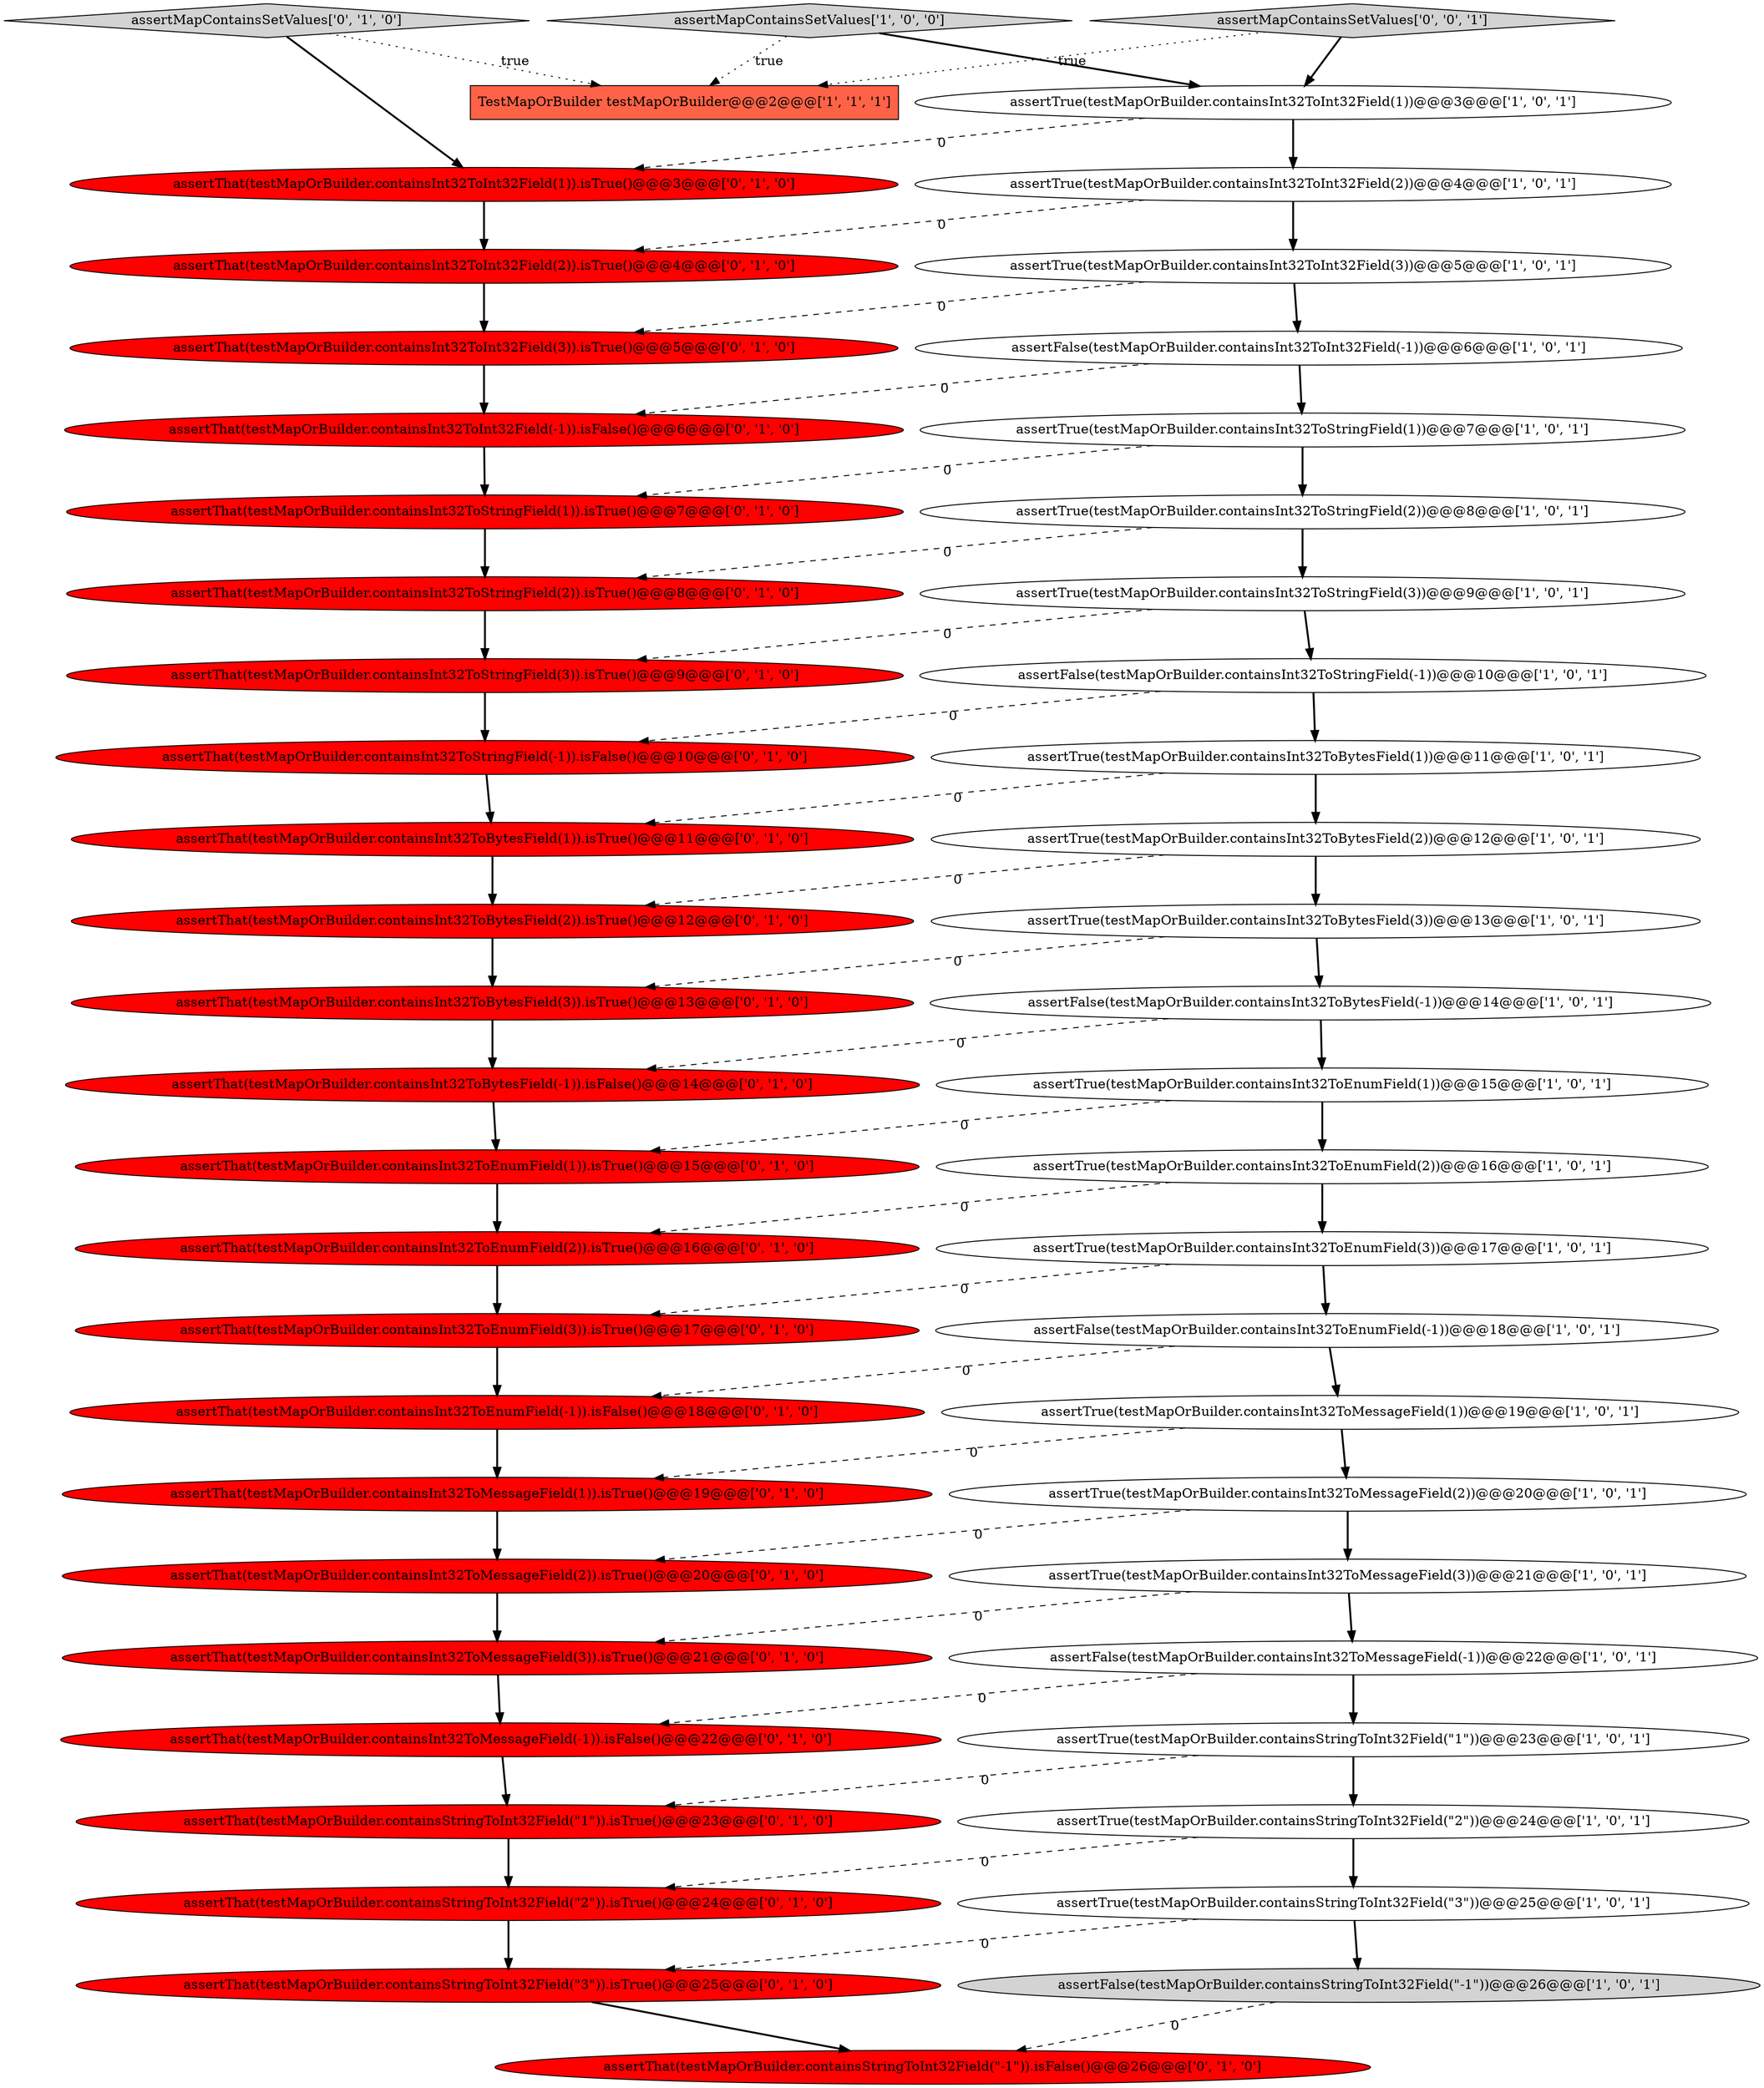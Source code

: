 digraph {
0 [style = filled, label = "assertTrue(testMapOrBuilder.containsInt32ToStringField(2))@@@8@@@['1', '0', '1']", fillcolor = white, shape = ellipse image = "AAA0AAABBB1BBB"];
5 [style = filled, label = "assertFalse(testMapOrBuilder.containsStringToInt32Field(\"-1\"))@@@26@@@['1', '0', '1']", fillcolor = lightgray, shape = ellipse image = "AAA0AAABBB1BBB"];
17 [style = filled, label = "assertTrue(testMapOrBuilder.containsInt32ToInt32Field(1))@@@3@@@['1', '0', '1']", fillcolor = white, shape = ellipse image = "AAA0AAABBB1BBB"];
41 [style = filled, label = "assertThat(testMapOrBuilder.containsInt32ToMessageField(-1)).isFalse()@@@22@@@['0', '1', '0']", fillcolor = red, shape = ellipse image = "AAA1AAABBB2BBB"];
3 [style = filled, label = "assertTrue(testMapOrBuilder.containsStringToInt32Field(\"2\"))@@@24@@@['1', '0', '1']", fillcolor = white, shape = ellipse image = "AAA0AAABBB1BBB"];
7 [style = filled, label = "assertTrue(testMapOrBuilder.containsInt32ToBytesField(1))@@@11@@@['1', '0', '1']", fillcolor = white, shape = ellipse image = "AAA0AAABBB1BBB"];
4 [style = filled, label = "assertTrue(testMapOrBuilder.containsStringToInt32Field(\"3\"))@@@25@@@['1', '0', '1']", fillcolor = white, shape = ellipse image = "AAA0AAABBB1BBB"];
6 [style = filled, label = "assertFalse(testMapOrBuilder.containsInt32ToEnumField(-1))@@@18@@@['1', '0', '1']", fillcolor = white, shape = ellipse image = "AAA0AAABBB1BBB"];
33 [style = filled, label = "assertThat(testMapOrBuilder.containsStringToInt32Field(\"1\")).isTrue()@@@23@@@['0', '1', '0']", fillcolor = red, shape = ellipse image = "AAA1AAABBB2BBB"];
38 [style = filled, label = "assertThat(testMapOrBuilder.containsInt32ToEnumField(-1)).isFalse()@@@18@@@['0', '1', '0']", fillcolor = red, shape = ellipse image = "AAA1AAABBB2BBB"];
44 [style = filled, label = "assertThat(testMapOrBuilder.containsInt32ToEnumField(3)).isTrue()@@@17@@@['0', '1', '0']", fillcolor = red, shape = ellipse image = "AAA1AAABBB2BBB"];
18 [style = filled, label = "assertTrue(testMapOrBuilder.containsInt32ToStringField(1))@@@7@@@['1', '0', '1']", fillcolor = white, shape = ellipse image = "AAA0AAABBB1BBB"];
29 [style = filled, label = "assertThat(testMapOrBuilder.containsInt32ToStringField(-1)).isFalse()@@@10@@@['0', '1', '0']", fillcolor = red, shape = ellipse image = "AAA1AAABBB2BBB"];
43 [style = filled, label = "assertThat(testMapOrBuilder.containsInt32ToBytesField(2)).isTrue()@@@12@@@['0', '1', '0']", fillcolor = red, shape = ellipse image = "AAA1AAABBB2BBB"];
46 [style = filled, label = "assertThat(testMapOrBuilder.containsInt32ToStringField(2)).isTrue()@@@8@@@['0', '1', '0']", fillcolor = red, shape = ellipse image = "AAA1AAABBB2BBB"];
25 [style = filled, label = "assertTrue(testMapOrBuilder.containsInt32ToEnumField(1))@@@15@@@['1', '0', '1']", fillcolor = white, shape = ellipse image = "AAA0AAABBB1BBB"];
31 [style = filled, label = "assertThat(testMapOrBuilder.containsInt32ToMessageField(1)).isTrue()@@@19@@@['0', '1', '0']", fillcolor = red, shape = ellipse image = "AAA1AAABBB2BBB"];
19 [style = filled, label = "assertFalse(testMapOrBuilder.containsInt32ToInt32Field(-1))@@@6@@@['1', '0', '1']", fillcolor = white, shape = ellipse image = "AAA0AAABBB1BBB"];
47 [style = filled, label = "assertThat(testMapOrBuilder.containsInt32ToEnumField(1)).isTrue()@@@15@@@['0', '1', '0']", fillcolor = red, shape = ellipse image = "AAA1AAABBB2BBB"];
51 [style = filled, label = "assertMapContainsSetValues['0', '0', '1']", fillcolor = lightgray, shape = diamond image = "AAA0AAABBB3BBB"];
1 [style = filled, label = "assertTrue(testMapOrBuilder.containsInt32ToInt32Field(3))@@@5@@@['1', '0', '1']", fillcolor = white, shape = ellipse image = "AAA0AAABBB1BBB"];
22 [style = filled, label = "assertTrue(testMapOrBuilder.containsInt32ToMessageField(2))@@@20@@@['1', '0', '1']", fillcolor = white, shape = ellipse image = "AAA0AAABBB1BBB"];
9 [style = filled, label = "assertTrue(testMapOrBuilder.containsInt32ToMessageField(1))@@@19@@@['1', '0', '1']", fillcolor = white, shape = ellipse image = "AAA0AAABBB1BBB"];
21 [style = filled, label = "assertTrue(testMapOrBuilder.containsInt32ToEnumField(3))@@@17@@@['1', '0', '1']", fillcolor = white, shape = ellipse image = "AAA0AAABBB1BBB"];
42 [style = filled, label = "assertThat(testMapOrBuilder.containsInt32ToBytesField(1)).isTrue()@@@11@@@['0', '1', '0']", fillcolor = red, shape = ellipse image = "AAA1AAABBB2BBB"];
28 [style = filled, label = "assertThat(testMapOrBuilder.containsInt32ToBytesField(3)).isTrue()@@@13@@@['0', '1', '0']", fillcolor = red, shape = ellipse image = "AAA1AAABBB2BBB"];
10 [style = filled, label = "assertFalse(testMapOrBuilder.containsInt32ToMessageField(-1))@@@22@@@['1', '0', '1']", fillcolor = white, shape = ellipse image = "AAA0AAABBB1BBB"];
2 [style = filled, label = "assertFalse(testMapOrBuilder.containsInt32ToBytesField(-1))@@@14@@@['1', '0', '1']", fillcolor = white, shape = ellipse image = "AAA0AAABBB1BBB"];
8 [style = filled, label = "TestMapOrBuilder testMapOrBuilder@@@2@@@['1', '1', '1']", fillcolor = tomato, shape = box image = "AAA0AAABBB1BBB"];
39 [style = filled, label = "assertThat(testMapOrBuilder.containsInt32ToInt32Field(2)).isTrue()@@@4@@@['0', '1', '0']", fillcolor = red, shape = ellipse image = "AAA1AAABBB2BBB"];
32 [style = filled, label = "assertThat(testMapOrBuilder.containsInt32ToStringField(3)).isTrue()@@@9@@@['0', '1', '0']", fillcolor = red, shape = ellipse image = "AAA1AAABBB2BBB"];
30 [style = filled, label = "assertThat(testMapOrBuilder.containsInt32ToStringField(1)).isTrue()@@@7@@@['0', '1', '0']", fillcolor = red, shape = ellipse image = "AAA1AAABBB2BBB"];
11 [style = filled, label = "assertTrue(testMapOrBuilder.containsStringToInt32Field(\"1\"))@@@23@@@['1', '0', '1']", fillcolor = white, shape = ellipse image = "AAA0AAABBB1BBB"];
27 [style = filled, label = "assertThat(testMapOrBuilder.containsInt32ToInt32Field(3)).isTrue()@@@5@@@['0', '1', '0']", fillcolor = red, shape = ellipse image = "AAA1AAABBB2BBB"];
14 [style = filled, label = "assertTrue(testMapOrBuilder.containsInt32ToEnumField(2))@@@16@@@['1', '0', '1']", fillcolor = white, shape = ellipse image = "AAA0AAABBB1BBB"];
15 [style = filled, label = "assertTrue(testMapOrBuilder.containsInt32ToMessageField(3))@@@21@@@['1', '0', '1']", fillcolor = white, shape = ellipse image = "AAA0AAABBB1BBB"];
40 [style = filled, label = "assertThat(testMapOrBuilder.containsInt32ToMessageField(3)).isTrue()@@@21@@@['0', '1', '0']", fillcolor = red, shape = ellipse image = "AAA1AAABBB2BBB"];
48 [style = filled, label = "assertThat(testMapOrBuilder.containsStringToInt32Field(\"-1\")).isFalse()@@@26@@@['0', '1', '0']", fillcolor = red, shape = ellipse image = "AAA1AAABBB2BBB"];
49 [style = filled, label = "assertMapContainsSetValues['0', '1', '0']", fillcolor = lightgray, shape = diamond image = "AAA0AAABBB2BBB"];
36 [style = filled, label = "assertThat(testMapOrBuilder.containsStringToInt32Field(\"2\")).isTrue()@@@24@@@['0', '1', '0']", fillcolor = red, shape = ellipse image = "AAA1AAABBB2BBB"];
37 [style = filled, label = "assertThat(testMapOrBuilder.containsInt32ToInt32Field(1)).isTrue()@@@3@@@['0', '1', '0']", fillcolor = red, shape = ellipse image = "AAA1AAABBB2BBB"];
34 [style = filled, label = "assertThat(testMapOrBuilder.containsStringToInt32Field(\"3\")).isTrue()@@@25@@@['0', '1', '0']", fillcolor = red, shape = ellipse image = "AAA1AAABBB2BBB"];
26 [style = filled, label = "assertThat(testMapOrBuilder.containsInt32ToInt32Field(-1)).isFalse()@@@6@@@['0', '1', '0']", fillcolor = red, shape = ellipse image = "AAA1AAABBB2BBB"];
20 [style = filled, label = "assertFalse(testMapOrBuilder.containsInt32ToStringField(-1))@@@10@@@['1', '0', '1']", fillcolor = white, shape = ellipse image = "AAA0AAABBB1BBB"];
23 [style = filled, label = "assertTrue(testMapOrBuilder.containsInt32ToBytesField(2))@@@12@@@['1', '0', '1']", fillcolor = white, shape = ellipse image = "AAA0AAABBB1BBB"];
13 [style = filled, label = "assertTrue(testMapOrBuilder.containsInt32ToInt32Field(2))@@@4@@@['1', '0', '1']", fillcolor = white, shape = ellipse image = "AAA0AAABBB1BBB"];
50 [style = filled, label = "assertThat(testMapOrBuilder.containsInt32ToBytesField(-1)).isFalse()@@@14@@@['0', '1', '0']", fillcolor = red, shape = ellipse image = "AAA1AAABBB2BBB"];
24 [style = filled, label = "assertTrue(testMapOrBuilder.containsInt32ToStringField(3))@@@9@@@['1', '0', '1']", fillcolor = white, shape = ellipse image = "AAA0AAABBB1BBB"];
12 [style = filled, label = "assertMapContainsSetValues['1', '0', '0']", fillcolor = lightgray, shape = diamond image = "AAA0AAABBB1BBB"];
35 [style = filled, label = "assertThat(testMapOrBuilder.containsInt32ToMessageField(2)).isTrue()@@@20@@@['0', '1', '0']", fillcolor = red, shape = ellipse image = "AAA1AAABBB2BBB"];
16 [style = filled, label = "assertTrue(testMapOrBuilder.containsInt32ToBytesField(3))@@@13@@@['1', '0', '1']", fillcolor = white, shape = ellipse image = "AAA0AAABBB1BBB"];
45 [style = filled, label = "assertThat(testMapOrBuilder.containsInt32ToEnumField(2)).isTrue()@@@16@@@['0', '1', '0']", fillcolor = red, shape = ellipse image = "AAA1AAABBB2BBB"];
9->22 [style = bold, label=""];
49->8 [style = dotted, label="true"];
23->16 [style = bold, label=""];
19->18 [style = bold, label=""];
15->10 [style = bold, label=""];
22->15 [style = bold, label=""];
42->43 [style = bold, label=""];
49->37 [style = bold, label=""];
36->34 [style = bold, label=""];
34->48 [style = bold, label=""];
21->6 [style = bold, label=""];
21->44 [style = dashed, label="0"];
12->8 [style = dotted, label="true"];
18->30 [style = dashed, label="0"];
11->33 [style = dashed, label="0"];
3->36 [style = dashed, label="0"];
1->27 [style = dashed, label="0"];
28->50 [style = bold, label=""];
12->17 [style = bold, label=""];
25->47 [style = dashed, label="0"];
6->38 [style = dashed, label="0"];
25->14 [style = bold, label=""];
38->31 [style = bold, label=""];
2->50 [style = dashed, label="0"];
16->2 [style = bold, label=""];
39->27 [style = bold, label=""];
15->40 [style = dashed, label="0"];
3->4 [style = bold, label=""];
45->44 [style = bold, label=""];
13->1 [style = bold, label=""];
44->38 [style = bold, label=""];
20->29 [style = dashed, label="0"];
43->28 [style = bold, label=""];
7->42 [style = dashed, label="0"];
26->30 [style = bold, label=""];
24->20 [style = bold, label=""];
32->29 [style = bold, label=""];
24->32 [style = dashed, label="0"];
13->39 [style = dashed, label="0"];
23->43 [style = dashed, label="0"];
35->40 [style = bold, label=""];
10->41 [style = dashed, label="0"];
27->26 [style = bold, label=""];
9->31 [style = dashed, label="0"];
31->35 [style = bold, label=""];
19->26 [style = dashed, label="0"];
37->39 [style = bold, label=""];
5->48 [style = dashed, label="0"];
11->3 [style = bold, label=""];
50->47 [style = bold, label=""];
30->46 [style = bold, label=""];
29->42 [style = bold, label=""];
0->24 [style = bold, label=""];
7->23 [style = bold, label=""];
33->36 [style = bold, label=""];
51->17 [style = bold, label=""];
40->41 [style = bold, label=""];
14->45 [style = dashed, label="0"];
4->34 [style = dashed, label="0"];
51->8 [style = dotted, label="true"];
17->13 [style = bold, label=""];
47->45 [style = bold, label=""];
17->37 [style = dashed, label="0"];
41->33 [style = bold, label=""];
20->7 [style = bold, label=""];
1->19 [style = bold, label=""];
6->9 [style = bold, label=""];
0->46 [style = dashed, label="0"];
2->25 [style = bold, label=""];
46->32 [style = bold, label=""];
16->28 [style = dashed, label="0"];
4->5 [style = bold, label=""];
18->0 [style = bold, label=""];
14->21 [style = bold, label=""];
22->35 [style = dashed, label="0"];
10->11 [style = bold, label=""];
}
